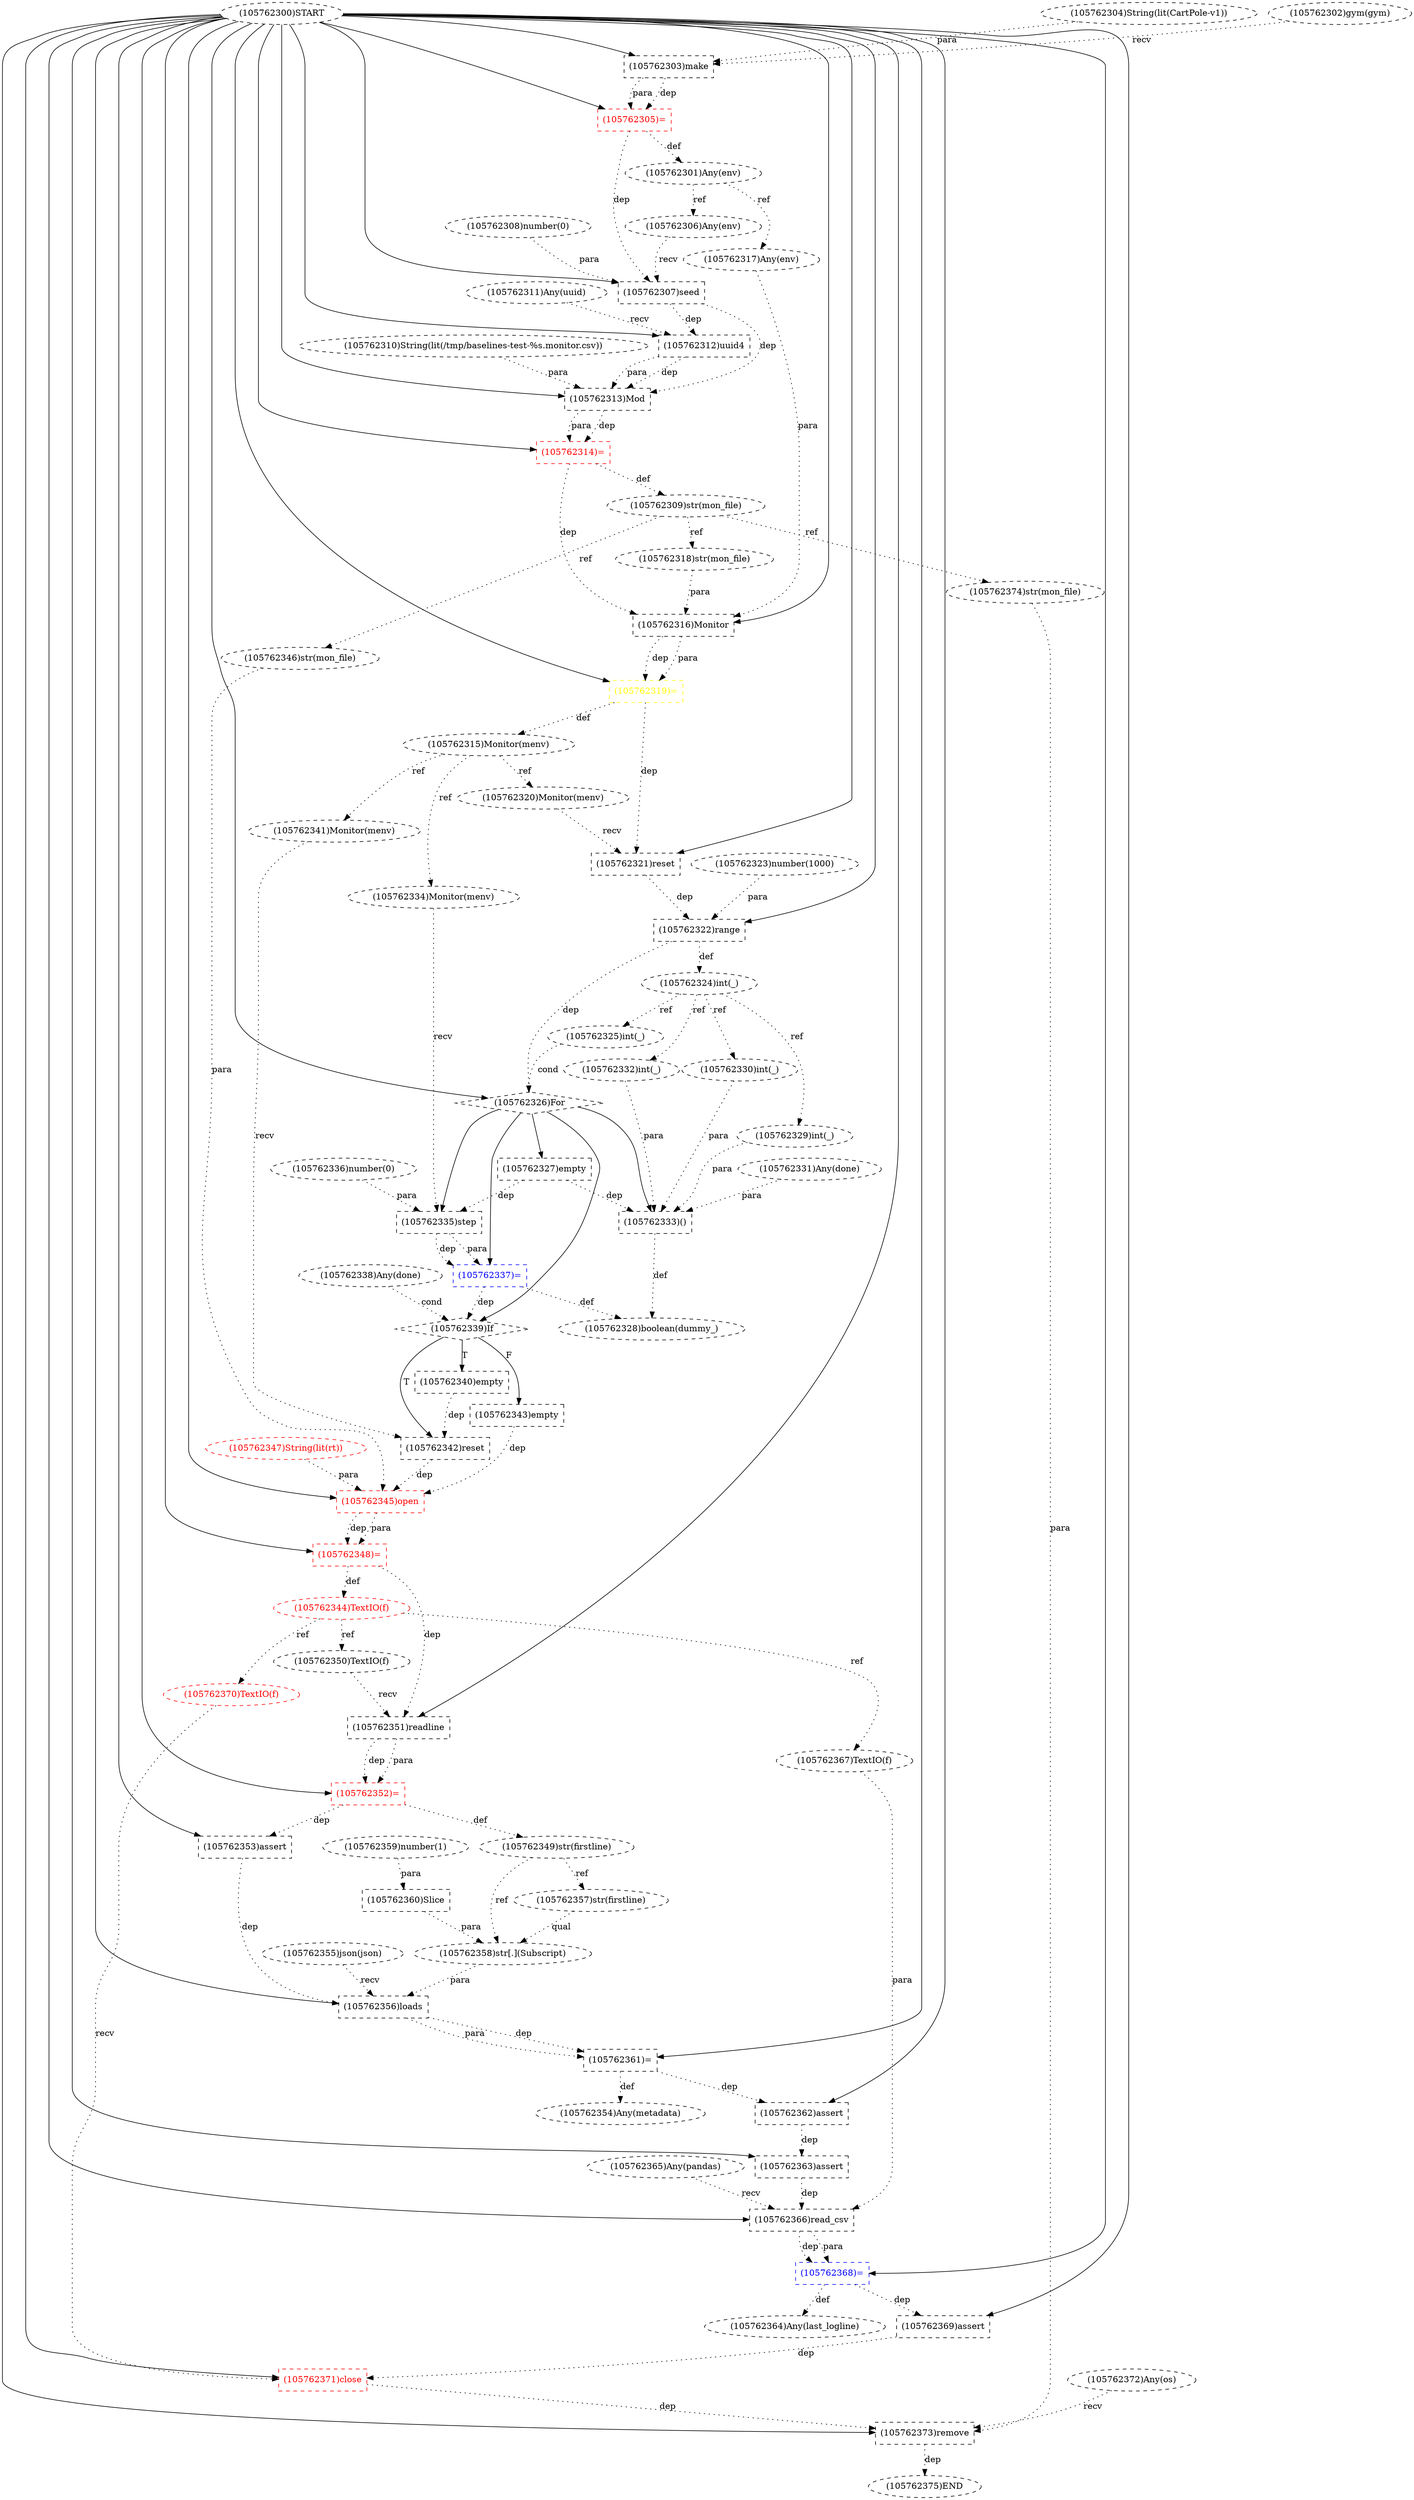 digraph G {
1 [label="(105762315)Monitor(menv)" shape=ellipse style=dashed]
2 [label="(105762351)readline" shape=box style=dashed]
3 [label="(105762316)Monitor" shape=box style=dashed]
4 [label="(105762335)step" shape=box style=dashed]
5 [label="(105762370)TextIO(f)" shape=ellipse style=dashed color=red fontcolor=red]
6 [label="(105762318)str(mon_file)" shape=ellipse style=dashed]
7 [label="(105762374)str(mon_file)" shape=ellipse style=dashed]
8 [label="(105762360)Slice" shape=box style=dashed]
9 [label="(105762317)Any(env)" shape=ellipse style=dashed]
10 [label="(105762368)=" shape=box style=dashed color=blue fontcolor=blue]
11 [label="(105762305)=" shape=box style=dashed color=red fontcolor=red]
12 [label="(105762349)str(firstline)" shape=ellipse style=dashed]
13 [label="(105762313)Mod" shape=box style=dashed]
14 [label="(105762301)Any(env)" shape=ellipse style=dashed]
15 [label="(105762341)Monitor(menv)" shape=ellipse style=dashed]
16 [label="(105762357)str(firstline)" shape=ellipse style=dashed]
17 [label="(105762373)remove" shape=box style=dashed]
18 [label="(105762358)str[.](Subscript)" shape=ellipse style=dashed]
19 [label="(105762314)=" shape=box style=dashed color=red fontcolor=red]
20 [label="(105762325)int(_)" shape=ellipse style=dashed]
21 [label="(105762343)empty" shape=box style=dashed]
22 [label="(105762326)For" shape=diamond style=dashed]
23 [label="(105762330)int(_)" shape=ellipse style=dashed]
24 [label="(105762324)int(_)" shape=ellipse style=dashed]
25 [label="(105762336)number(0)" shape=ellipse style=dashed]
26 [label="(105762350)TextIO(f)" shape=ellipse style=dashed]
27 [label="(105762363)assert" shape=box style=dashed]
28 [label="(105762353)assert" shape=box style=dashed]
29 [label="(105762307)seed" shape=box style=dashed]
30 [label="(105762328)boolean(dummy_)" shape=ellipse style=dashed]
31 [label="(105762371)close" shape=box style=dashed color=red fontcolor=red]
32 [label="(105762339)If" shape=diamond style=dashed]
33 [label="(105762327)empty" shape=box style=dashed]
34 [label="(105762329)int(_)" shape=ellipse style=dashed]
35 [label="(105762304)String(lit(CartPole-v1))" shape=ellipse style=dashed]
36 [label="(105762306)Any(env)" shape=ellipse style=dashed]
37 [label="(105762340)empty" shape=box style=dashed]
38 [label="(105762369)assert" shape=box style=dashed]
39 [label="(105762347)String(lit(rt))" shape=ellipse style=dashed color=red fontcolor=red]
40 [label="(105762302)gym(gym)" shape=ellipse style=dashed]
41 [label="(105762308)number(0)" shape=ellipse style=dashed]
42 [label="(105762331)Any(done)" shape=ellipse style=dashed]
43 [label="(105762342)reset" shape=box style=dashed]
44 [label="(105762361)=" shape=box style=dashed color=black fontcolor=black]
45 [label="(105762323)number(1000)" shape=ellipse style=dashed]
46 [label="(105762334)Monitor(menv)" shape=ellipse style=dashed]
47 [label="(105762309)str(mon_file)" shape=ellipse style=dashed]
48 [label="(105762311)Any(uuid)" shape=ellipse style=dashed]
49 [label="(105762338)Any(done)" shape=ellipse style=dashed]
50 [label="(105762332)int(_)" shape=ellipse style=dashed]
51 [label="(105762372)Any(os)" shape=ellipse style=dashed]
52 [label="(105762346)str(mon_file)" shape=ellipse style=dashed]
53 [label="(105762362)assert" shape=box style=dashed]
54 [label="(105762359)number(1)" shape=ellipse style=dashed]
55 [label="(105762356)loads" shape=box style=dashed]
56 [label="(105762344)TextIO(f)" shape=ellipse style=dashed color=red fontcolor=red]
57 [label="(105762345)open" shape=box style=dashed color=red fontcolor=red]
58 [label="(105762354)Any(metadata)" shape=ellipse style=dashed]
59 [label="(105762300)START" style=dashed]
60 [label="(105762319)=" shape=box style=dashed color=yellow fontcolor=yellow]
61 [label="(105762337)=" shape=box style=dashed color=blue fontcolor=blue]
62 [label="(105762375)END" style=dashed]
63 [label="(105762320)Monitor(menv)" shape=ellipse style=dashed]
64 [label="(105762365)Any(pandas)" shape=ellipse style=dashed]
65 [label="(105762312)uuid4" shape=box style=dashed]
66 [label="(105762366)read_csv" shape=box style=dashed]
67 [label="(105762364)Any(last_logline)" shape=ellipse style=dashed]
68 [label="(105762322)range" shape=box style=dashed]
69 [label="(105762348)=" shape=box style=dashed color=red fontcolor=red]
70 [label="(105762367)TextIO(f)" shape=ellipse style=dashed]
71 [label="(105762333)()" shape=box style=dashed]
72 [label="(105762355)json(json)" shape=ellipse style=dashed]
73 [label="(105762303)make" shape=box style=dashed]
74 [label="(105762352)=" shape=box style=dashed color=red fontcolor=red]
75 [label="(105762310)String(lit(/tmp/baselines-test-%s.monitor.csv))" shape=ellipse style=dashed]
76 [label="(105762321)reset" shape=box style=dashed]
60 -> 1 [label="def" style=dotted];
59 -> 2 [label="" style=solid];
26 -> 2 [label="recv" style=dotted];
69 -> 2 [label="dep" style=dotted];
59 -> 3 [label="" style=solid];
9 -> 3 [label="para" style=dotted];
6 -> 3 [label="para" style=dotted];
19 -> 3 [label="dep" style=dotted];
22 -> 4 [label="" style=solid];
46 -> 4 [label="recv" style=dotted];
25 -> 4 [label="para" style=dotted];
33 -> 4 [label="dep" style=dotted];
56 -> 5 [label="ref" style=dotted];
47 -> 6 [label="ref" style=dotted];
47 -> 7 [label="ref" style=dotted];
54 -> 8 [label="para" style=dotted];
14 -> 9 [label="ref" style=dotted];
59 -> 10 [label="" style=solid];
66 -> 10 [label="dep" style=dotted];
66 -> 10 [label="para" style=dotted];
59 -> 11 [label="" style=solid];
73 -> 11 [label="dep" style=dotted];
73 -> 11 [label="para" style=dotted];
74 -> 12 [label="def" style=dotted];
59 -> 13 [label="" style=solid];
75 -> 13 [label="para" style=dotted];
65 -> 13 [label="dep" style=dotted];
65 -> 13 [label="para" style=dotted];
29 -> 13 [label="dep" style=dotted];
11 -> 14 [label="def" style=dotted];
1 -> 15 [label="ref" style=dotted];
12 -> 16 [label="ref" style=dotted];
59 -> 17 [label="" style=solid];
51 -> 17 [label="recv" style=dotted];
7 -> 17 [label="para" style=dotted];
31 -> 17 [label="dep" style=dotted];
16 -> 18 [label="qual" style=dotted];
8 -> 18 [label="para" style=dotted];
12 -> 18 [label="ref" style=dotted];
59 -> 19 [label="" style=solid];
13 -> 19 [label="dep" style=dotted];
13 -> 19 [label="para" style=dotted];
24 -> 20 [label="ref" style=dotted];
32 -> 21 [label="F"];
59 -> 22 [label="" style=solid];
68 -> 22 [label="dep" style=dotted];
20 -> 22 [label="cond" style=dotted];
24 -> 23 [label="ref" style=dotted];
68 -> 24 [label="def" style=dotted];
56 -> 26 [label="ref" style=dotted];
59 -> 27 [label="" style=solid];
53 -> 27 [label="dep" style=dotted];
59 -> 28 [label="" style=solid];
74 -> 28 [label="dep" style=dotted];
59 -> 29 [label="" style=solid];
36 -> 29 [label="recv" style=dotted];
41 -> 29 [label="para" style=dotted];
11 -> 29 [label="dep" style=dotted];
71 -> 30 [label="def" style=dotted];
61 -> 30 [label="def" style=dotted];
59 -> 31 [label="" style=solid];
5 -> 31 [label="recv" style=dotted];
38 -> 31 [label="dep" style=dotted];
22 -> 32 [label="" style=solid];
49 -> 32 [label="cond" style=dotted];
61 -> 32 [label="dep" style=dotted];
22 -> 33 [label="" style=solid];
24 -> 34 [label="ref" style=dotted];
14 -> 36 [label="ref" style=dotted];
32 -> 37 [label="T"];
59 -> 38 [label="" style=solid];
10 -> 38 [label="dep" style=dotted];
32 -> 43 [label="T"];
15 -> 43 [label="recv" style=dotted];
37 -> 43 [label="dep" style=dotted];
59 -> 44 [label="" style=solid];
55 -> 44 [label="dep" style=dotted];
55 -> 44 [label="para" style=dotted];
1 -> 46 [label="ref" style=dotted];
19 -> 47 [label="def" style=dotted];
24 -> 50 [label="ref" style=dotted];
47 -> 52 [label="ref" style=dotted];
59 -> 53 [label="" style=solid];
44 -> 53 [label="dep" style=dotted];
59 -> 55 [label="" style=solid];
72 -> 55 [label="recv" style=dotted];
18 -> 55 [label="para" style=dotted];
28 -> 55 [label="dep" style=dotted];
69 -> 56 [label="def" style=dotted];
59 -> 57 [label="" style=solid];
52 -> 57 [label="para" style=dotted];
39 -> 57 [label="para" style=dotted];
21 -> 57 [label="dep" style=dotted];
43 -> 57 [label="dep" style=dotted];
44 -> 58 [label="def" style=dotted];
59 -> 60 [label="" style=solid];
3 -> 60 [label="dep" style=dotted];
3 -> 60 [label="para" style=dotted];
22 -> 61 [label="" style=solid];
4 -> 61 [label="dep" style=dotted];
4 -> 61 [label="para" style=dotted];
17 -> 62 [label="dep" style=dotted];
1 -> 63 [label="ref" style=dotted];
59 -> 65 [label="" style=solid];
48 -> 65 [label="recv" style=dotted];
29 -> 65 [label="dep" style=dotted];
59 -> 66 [label="" style=solid];
64 -> 66 [label="recv" style=dotted];
70 -> 66 [label="para" style=dotted];
27 -> 66 [label="dep" style=dotted];
10 -> 67 [label="def" style=dotted];
59 -> 68 [label="" style=solid];
45 -> 68 [label="para" style=dotted];
76 -> 68 [label="dep" style=dotted];
59 -> 69 [label="" style=solid];
57 -> 69 [label="dep" style=dotted];
57 -> 69 [label="para" style=dotted];
56 -> 70 [label="ref" style=dotted];
22 -> 71 [label="" style=solid];
34 -> 71 [label="para" style=dotted];
23 -> 71 [label="para" style=dotted];
42 -> 71 [label="para" style=dotted];
50 -> 71 [label="para" style=dotted];
33 -> 71 [label="dep" style=dotted];
59 -> 73 [label="" style=solid];
40 -> 73 [label="recv" style=dotted];
35 -> 73 [label="para" style=dotted];
59 -> 74 [label="" style=solid];
2 -> 74 [label="dep" style=dotted];
2 -> 74 [label="para" style=dotted];
59 -> 76 [label="" style=solid];
63 -> 76 [label="recv" style=dotted];
60 -> 76 [label="dep" style=dotted];
}